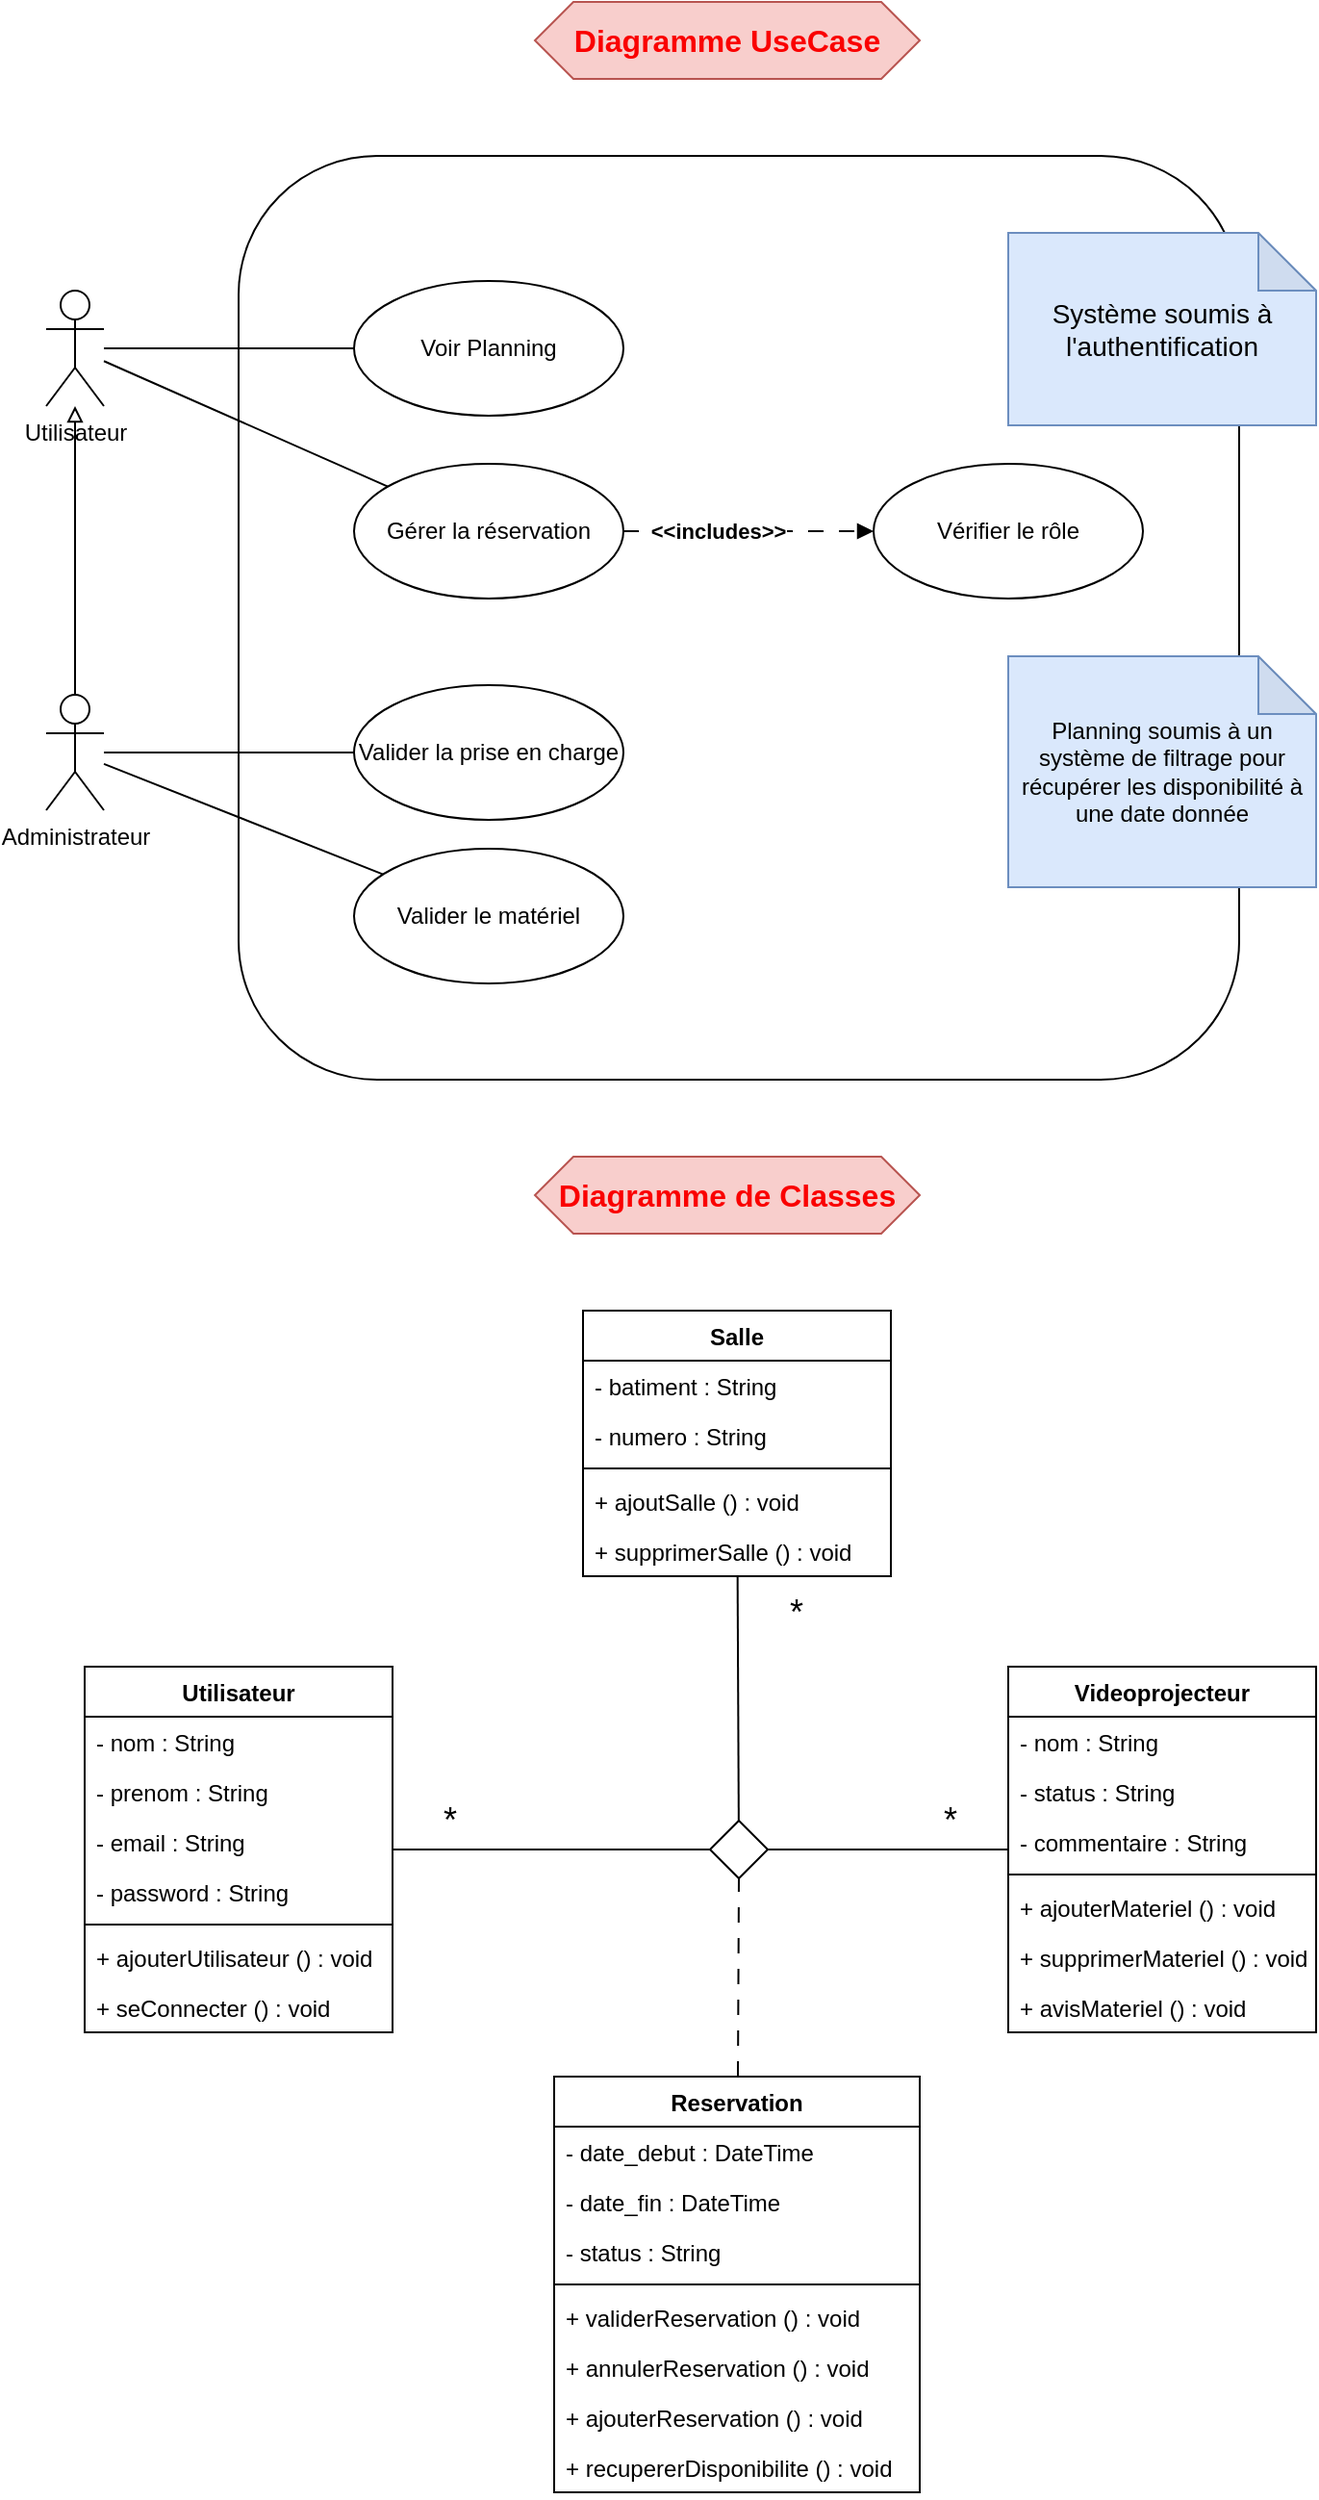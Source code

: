 <mxfile version="27.0.6">
  <diagram name="Page-1" id="pvXtCuqlx9BJ-Klr0lnQ">
    <mxGraphModel dx="898" dy="750" grid="1" gridSize="10" guides="1" tooltips="1" connect="1" arrows="1" fold="1" page="1" pageScale="1" pageWidth="827" pageHeight="1169" math="0" shadow="0">
      <root>
        <mxCell id="0" />
        <mxCell id="1" parent="0" />
        <mxCell id="KPPIBU8r4VzU2irEwszz-1" value="" style="rounded=1;whiteSpace=wrap;html=1;" vertex="1" parent="1">
          <mxGeometry x="160" y="120" width="520" height="480" as="geometry" />
        </mxCell>
        <mxCell id="KPPIBU8r4VzU2irEwszz-2" value="&lt;font style=&quot;font-size: 16px; color: light-dark(rgb(250, 0, 0), rgb(237, 237, 237));&quot;&gt;&lt;b&gt;Diagramme UseCase&lt;/b&gt;&lt;/font&gt;" style="shape=hexagon;perimeter=hexagonPerimeter2;whiteSpace=wrap;html=1;fixedSize=1;fillColor=#f8cecc;strokeColor=#b85450;" vertex="1" parent="1">
          <mxGeometry x="314" y="40" width="200" height="40" as="geometry" />
        </mxCell>
        <mxCell id="KPPIBU8r4VzU2irEwszz-11" style="rounded=0;orthogonalLoop=1;jettySize=auto;html=1;endArrow=none;startFill=0;" edge="1" parent="1" source="KPPIBU8r4VzU2irEwszz-3" target="KPPIBU8r4VzU2irEwszz-5">
          <mxGeometry relative="1" as="geometry" />
        </mxCell>
        <mxCell id="KPPIBU8r4VzU2irEwszz-12" style="rounded=0;orthogonalLoop=1;jettySize=auto;html=1;endArrow=none;startFill=0;" edge="1" parent="1" source="KPPIBU8r4VzU2irEwszz-3" target="KPPIBU8r4VzU2irEwszz-8">
          <mxGeometry relative="1" as="geometry" />
        </mxCell>
        <mxCell id="KPPIBU8r4VzU2irEwszz-3" value="Utilisateur" style="shape=umlActor;verticalLabelPosition=bottom;verticalAlign=top;html=1;outlineConnect=0;" vertex="1" parent="1">
          <mxGeometry x="60" y="190" width="30" height="60" as="geometry" />
        </mxCell>
        <mxCell id="KPPIBU8r4VzU2irEwszz-10" style="edgeStyle=orthogonalEdgeStyle;rounded=0;orthogonalLoop=1;jettySize=auto;html=1;endArrow=block;endFill=0;" edge="1" parent="1" source="KPPIBU8r4VzU2irEwszz-4" target="KPPIBU8r4VzU2irEwszz-3">
          <mxGeometry relative="1" as="geometry" />
        </mxCell>
        <mxCell id="KPPIBU8r4VzU2irEwszz-16" style="edgeStyle=orthogonalEdgeStyle;rounded=0;orthogonalLoop=1;jettySize=auto;html=1;endArrow=none;startFill=0;" edge="1" parent="1" source="KPPIBU8r4VzU2irEwszz-4" target="KPPIBU8r4VzU2irEwszz-9">
          <mxGeometry relative="1" as="geometry" />
        </mxCell>
        <mxCell id="KPPIBU8r4VzU2irEwszz-18" style="rounded=0;orthogonalLoop=1;jettySize=auto;html=1;endArrow=none;startFill=0;" edge="1" parent="1" source="KPPIBU8r4VzU2irEwszz-4" target="KPPIBU8r4VzU2irEwszz-17">
          <mxGeometry relative="1" as="geometry" />
        </mxCell>
        <mxCell id="KPPIBU8r4VzU2irEwszz-4" value="Administrateur" style="shape=umlActor;verticalLabelPosition=bottom;verticalAlign=top;html=1;outlineConnect=0;" vertex="1" parent="1">
          <mxGeometry x="60" y="400" width="30" height="60" as="geometry" />
        </mxCell>
        <mxCell id="KPPIBU8r4VzU2irEwszz-5" value="Voir Planning" style="ellipse;whiteSpace=wrap;html=1;" vertex="1" parent="1">
          <mxGeometry x="220" y="185" width="140" height="70" as="geometry" />
        </mxCell>
        <mxCell id="KPPIBU8r4VzU2irEwszz-7" value="&lt;font style=&quot;font-size: 14px;&quot;&gt;Système soumis à l&#39;authentification&lt;/font&gt;" style="shape=note;whiteSpace=wrap;html=1;backgroundOutline=1;darkOpacity=0.05;fillColor=#dae8fc;strokeColor=#6c8ebf;" vertex="1" parent="1">
          <mxGeometry x="560" y="160" width="160" height="100" as="geometry" />
        </mxCell>
        <mxCell id="KPPIBU8r4VzU2irEwszz-14" style="edgeStyle=orthogonalEdgeStyle;rounded=0;orthogonalLoop=1;jettySize=auto;html=1;endArrow=block;endFill=1;dashed=1;dashPattern=8 8;" edge="1" parent="1" source="KPPIBU8r4VzU2irEwszz-8" target="KPPIBU8r4VzU2irEwszz-13">
          <mxGeometry relative="1" as="geometry" />
        </mxCell>
        <mxCell id="KPPIBU8r4VzU2irEwszz-15" value="&lt;b&gt;&amp;lt;&amp;lt;includes&amp;gt;&amp;gt;&lt;/b&gt;" style="edgeLabel;html=1;align=center;verticalAlign=middle;resizable=0;points=[];" vertex="1" connectable="0" parent="KPPIBU8r4VzU2irEwszz-14">
          <mxGeometry x="-0.246" relative="1" as="geometry">
            <mxPoint as="offset" />
          </mxGeometry>
        </mxCell>
        <mxCell id="KPPIBU8r4VzU2irEwszz-8" value="Gérer la réservation" style="ellipse;whiteSpace=wrap;html=1;" vertex="1" parent="1">
          <mxGeometry x="220" y="280" width="140" height="70" as="geometry" />
        </mxCell>
        <mxCell id="KPPIBU8r4VzU2irEwszz-9" value="Valider la prise en charge" style="ellipse;whiteSpace=wrap;html=1;" vertex="1" parent="1">
          <mxGeometry x="220" y="395" width="140" height="70" as="geometry" />
        </mxCell>
        <mxCell id="KPPIBU8r4VzU2irEwszz-13" value="Vérifier le rôle" style="ellipse;whiteSpace=wrap;html=1;" vertex="1" parent="1">
          <mxGeometry x="490" y="280" width="140" height="70" as="geometry" />
        </mxCell>
        <mxCell id="KPPIBU8r4VzU2irEwszz-17" value="Valider le matériel" style="ellipse;whiteSpace=wrap;html=1;" vertex="1" parent="1">
          <mxGeometry x="220" y="480" width="140" height="70" as="geometry" />
        </mxCell>
        <mxCell id="KPPIBU8r4VzU2irEwszz-19" value="Planning soumis à un système de filtrage pour récupérer les disponibilité à une date donnée" style="shape=note;whiteSpace=wrap;html=1;backgroundOutline=1;darkOpacity=0.05;fillColor=#dae8fc;strokeColor=#6c8ebf;" vertex="1" parent="1">
          <mxGeometry x="560" y="380" width="160" height="120" as="geometry" />
        </mxCell>
        <mxCell id="KPPIBU8r4VzU2irEwszz-20" value="&lt;font style=&quot;font-size: 16px; color: light-dark(rgb(250, 0, 0), rgb(237, 237, 237));&quot;&gt;&lt;b&gt;Diagramme de Classes&lt;/b&gt;&lt;/font&gt;" style="shape=hexagon;perimeter=hexagonPerimeter2;whiteSpace=wrap;html=1;fixedSize=1;fillColor=#f8cecc;strokeColor=#b85450;" vertex="1" parent="1">
          <mxGeometry x="314" y="640" width="200" height="40" as="geometry" />
        </mxCell>
        <mxCell id="KPPIBU8r4VzU2irEwszz-36" value="Utilisateur" style="swimlane;fontStyle=1;align=center;verticalAlign=top;childLayout=stackLayout;horizontal=1;startSize=26;horizontalStack=0;resizeParent=1;resizeParentMax=0;resizeLast=0;collapsible=1;marginBottom=0;whiteSpace=wrap;html=1;" vertex="1" parent="1">
          <mxGeometry x="80" y="905" width="160" height="190" as="geometry" />
        </mxCell>
        <mxCell id="KPPIBU8r4VzU2irEwszz-37" value="- nom : String" style="text;strokeColor=none;fillColor=none;align=left;verticalAlign=top;spacingLeft=4;spacingRight=4;overflow=hidden;rotatable=0;points=[[0,0.5],[1,0.5]];portConstraint=eastwest;whiteSpace=wrap;html=1;" vertex="1" parent="KPPIBU8r4VzU2irEwszz-36">
          <mxGeometry y="26" width="160" height="26" as="geometry" />
        </mxCell>
        <mxCell id="KPPIBU8r4VzU2irEwszz-40" value="- prenom : String" style="text;strokeColor=none;fillColor=none;align=left;verticalAlign=top;spacingLeft=4;spacingRight=4;overflow=hidden;rotatable=0;points=[[0,0.5],[1,0.5]];portConstraint=eastwest;whiteSpace=wrap;html=1;" vertex="1" parent="KPPIBU8r4VzU2irEwszz-36">
          <mxGeometry y="52" width="160" height="26" as="geometry" />
        </mxCell>
        <mxCell id="KPPIBU8r4VzU2irEwszz-41" value="- email : String" style="text;strokeColor=none;fillColor=none;align=left;verticalAlign=top;spacingLeft=4;spacingRight=4;overflow=hidden;rotatable=0;points=[[0,0.5],[1,0.5]];portConstraint=eastwest;whiteSpace=wrap;html=1;" vertex="1" parent="KPPIBU8r4VzU2irEwszz-36">
          <mxGeometry y="78" width="160" height="26" as="geometry" />
        </mxCell>
        <mxCell id="KPPIBU8r4VzU2irEwszz-42" value="- password : String" style="text;strokeColor=none;fillColor=none;align=left;verticalAlign=top;spacingLeft=4;spacingRight=4;overflow=hidden;rotatable=0;points=[[0,0.5],[1,0.5]];portConstraint=eastwest;whiteSpace=wrap;html=1;" vertex="1" parent="KPPIBU8r4VzU2irEwszz-36">
          <mxGeometry y="104" width="160" height="26" as="geometry" />
        </mxCell>
        <mxCell id="KPPIBU8r4VzU2irEwszz-38" value="" style="line;strokeWidth=1;fillColor=none;align=left;verticalAlign=middle;spacingTop=-1;spacingLeft=3;spacingRight=3;rotatable=0;labelPosition=right;points=[];portConstraint=eastwest;strokeColor=inherit;" vertex="1" parent="KPPIBU8r4VzU2irEwszz-36">
          <mxGeometry y="130" width="160" height="8" as="geometry" />
        </mxCell>
        <mxCell id="KPPIBU8r4VzU2irEwszz-39" value="+ ajouterUtilisateur () : void" style="text;strokeColor=none;fillColor=none;align=left;verticalAlign=top;spacingLeft=4;spacingRight=4;overflow=hidden;rotatable=0;points=[[0,0.5],[1,0.5]];portConstraint=eastwest;whiteSpace=wrap;html=1;" vertex="1" parent="KPPIBU8r4VzU2irEwszz-36">
          <mxGeometry y="138" width="160" height="26" as="geometry" />
        </mxCell>
        <mxCell id="KPPIBU8r4VzU2irEwszz-77" value="+ seConnecter () : void" style="text;strokeColor=none;fillColor=none;align=left;verticalAlign=top;spacingLeft=4;spacingRight=4;overflow=hidden;rotatable=0;points=[[0,0.5],[1,0.5]];portConstraint=eastwest;whiteSpace=wrap;html=1;" vertex="1" parent="KPPIBU8r4VzU2irEwszz-36">
          <mxGeometry y="164" width="160" height="26" as="geometry" />
        </mxCell>
        <mxCell id="KPPIBU8r4VzU2irEwszz-66" style="rounded=0;orthogonalLoop=1;jettySize=auto;html=1;endArrow=none;startFill=0;dashed=1;dashPattern=8 8;entryX=0.5;entryY=1;entryDx=0;entryDy=0;" edge="1" parent="1" source="KPPIBU8r4VzU2irEwszz-43" target="KPPIBU8r4VzU2irEwszz-70">
          <mxGeometry relative="1" as="geometry">
            <mxPoint x="420" y="1030" as="targetPoint" />
          </mxGeometry>
        </mxCell>
        <mxCell id="KPPIBU8r4VzU2irEwszz-43" value="Reservation" style="swimlane;fontStyle=1;align=center;verticalAlign=top;childLayout=stackLayout;horizontal=1;startSize=26;horizontalStack=0;resizeParent=1;resizeParentMax=0;resizeLast=0;collapsible=1;marginBottom=0;whiteSpace=wrap;html=1;" vertex="1" parent="1">
          <mxGeometry x="324" y="1118" width="190" height="216" as="geometry" />
        </mxCell>
        <mxCell id="KPPIBU8r4VzU2irEwszz-44" value="- date_debut : DateTime" style="text;strokeColor=none;fillColor=none;align=left;verticalAlign=top;spacingLeft=4;spacingRight=4;overflow=hidden;rotatable=0;points=[[0,0.5],[1,0.5]];portConstraint=eastwest;whiteSpace=wrap;html=1;" vertex="1" parent="KPPIBU8r4VzU2irEwszz-43">
          <mxGeometry y="26" width="190" height="26" as="geometry" />
        </mxCell>
        <mxCell id="KPPIBU8r4VzU2irEwszz-47" value="- date_fin : DateTime" style="text;strokeColor=none;fillColor=none;align=left;verticalAlign=top;spacingLeft=4;spacingRight=4;overflow=hidden;rotatable=0;points=[[0,0.5],[1,0.5]];portConstraint=eastwest;whiteSpace=wrap;html=1;" vertex="1" parent="KPPIBU8r4VzU2irEwszz-43">
          <mxGeometry y="52" width="190" height="26" as="geometry" />
        </mxCell>
        <mxCell id="KPPIBU8r4VzU2irEwszz-59" value="- status : String" style="text;strokeColor=none;fillColor=none;align=left;verticalAlign=top;spacingLeft=4;spacingRight=4;overflow=hidden;rotatable=0;points=[[0,0.5],[1,0.5]];portConstraint=eastwest;whiteSpace=wrap;html=1;" vertex="1" parent="KPPIBU8r4VzU2irEwszz-43">
          <mxGeometry y="78" width="190" height="26" as="geometry" />
        </mxCell>
        <mxCell id="KPPIBU8r4VzU2irEwszz-45" value="" style="line;strokeWidth=1;fillColor=none;align=left;verticalAlign=middle;spacingTop=-1;spacingLeft=3;spacingRight=3;rotatable=0;labelPosition=right;points=[];portConstraint=eastwest;strokeColor=inherit;" vertex="1" parent="KPPIBU8r4VzU2irEwszz-43">
          <mxGeometry y="104" width="190" height="8" as="geometry" />
        </mxCell>
        <mxCell id="KPPIBU8r4VzU2irEwszz-46" value="+ validerReservation () : void" style="text;strokeColor=none;fillColor=none;align=left;verticalAlign=top;spacingLeft=4;spacingRight=4;overflow=hidden;rotatable=0;points=[[0,0.5],[1,0.5]];portConstraint=eastwest;whiteSpace=wrap;html=1;" vertex="1" parent="KPPIBU8r4VzU2irEwszz-43">
          <mxGeometry y="112" width="190" height="26" as="geometry" />
        </mxCell>
        <mxCell id="KPPIBU8r4VzU2irEwszz-62" value="+ annulerReservation () : void" style="text;strokeColor=none;fillColor=none;align=left;verticalAlign=top;spacingLeft=4;spacingRight=4;overflow=hidden;rotatable=0;points=[[0,0.5],[1,0.5]];portConstraint=eastwest;whiteSpace=wrap;html=1;" vertex="1" parent="KPPIBU8r4VzU2irEwszz-43">
          <mxGeometry y="138" width="190" height="26" as="geometry" />
        </mxCell>
        <mxCell id="KPPIBU8r4VzU2irEwszz-63" value="+ ajouterReservation () : void" style="text;strokeColor=none;fillColor=none;align=left;verticalAlign=top;spacingLeft=4;spacingRight=4;overflow=hidden;rotatable=0;points=[[0,0.5],[1,0.5]];portConstraint=eastwest;whiteSpace=wrap;html=1;" vertex="1" parent="KPPIBU8r4VzU2irEwszz-43">
          <mxGeometry y="164" width="190" height="26" as="geometry" />
        </mxCell>
        <mxCell id="KPPIBU8r4VzU2irEwszz-64" value="+ recupererDisponibilite () : void&amp;nbsp;" style="text;strokeColor=none;fillColor=none;align=left;verticalAlign=top;spacingLeft=4;spacingRight=4;overflow=hidden;rotatable=0;points=[[0,0.5],[1,0.5]];portConstraint=eastwest;whiteSpace=wrap;html=1;" vertex="1" parent="KPPIBU8r4VzU2irEwszz-43">
          <mxGeometry y="190" width="190" height="26" as="geometry" />
        </mxCell>
        <mxCell id="KPPIBU8r4VzU2irEwszz-48" value="Videoprojecteur" style="swimlane;fontStyle=1;align=center;verticalAlign=top;childLayout=stackLayout;horizontal=1;startSize=26;horizontalStack=0;resizeParent=1;resizeParentMax=0;resizeLast=0;collapsible=1;marginBottom=0;whiteSpace=wrap;html=1;" vertex="1" parent="1">
          <mxGeometry x="560" y="905" width="160" height="190" as="geometry" />
        </mxCell>
        <mxCell id="KPPIBU8r4VzU2irEwszz-49" value="- nom : String" style="text;strokeColor=none;fillColor=none;align=left;verticalAlign=top;spacingLeft=4;spacingRight=4;overflow=hidden;rotatable=0;points=[[0,0.5],[1,0.5]];portConstraint=eastwest;whiteSpace=wrap;html=1;" vertex="1" parent="KPPIBU8r4VzU2irEwszz-48">
          <mxGeometry y="26" width="160" height="26" as="geometry" />
        </mxCell>
        <mxCell id="KPPIBU8r4VzU2irEwszz-60" value="- status : String" style="text;strokeColor=none;fillColor=none;align=left;verticalAlign=top;spacingLeft=4;spacingRight=4;overflow=hidden;rotatable=0;points=[[0,0.5],[1,0.5]];portConstraint=eastwest;whiteSpace=wrap;html=1;" vertex="1" parent="KPPIBU8r4VzU2irEwszz-48">
          <mxGeometry y="52" width="160" height="26" as="geometry" />
        </mxCell>
        <mxCell id="KPPIBU8r4VzU2irEwszz-61" value="- commentaire : String" style="text;strokeColor=none;fillColor=none;align=left;verticalAlign=top;spacingLeft=4;spacingRight=4;overflow=hidden;rotatable=0;points=[[0,0.5],[1,0.5]];portConstraint=eastwest;whiteSpace=wrap;html=1;" vertex="1" parent="KPPIBU8r4VzU2irEwszz-48">
          <mxGeometry y="78" width="160" height="26" as="geometry" />
        </mxCell>
        <mxCell id="KPPIBU8r4VzU2irEwszz-50" value="" style="line;strokeWidth=1;fillColor=none;align=left;verticalAlign=middle;spacingTop=-1;spacingLeft=3;spacingRight=3;rotatable=0;labelPosition=right;points=[];portConstraint=eastwest;strokeColor=inherit;" vertex="1" parent="KPPIBU8r4VzU2irEwszz-48">
          <mxGeometry y="104" width="160" height="8" as="geometry" />
        </mxCell>
        <mxCell id="KPPIBU8r4VzU2irEwszz-78" value="+ ajouterMateriel () : void" style="text;strokeColor=none;fillColor=none;align=left;verticalAlign=top;spacingLeft=4;spacingRight=4;overflow=hidden;rotatable=0;points=[[0,0.5],[1,0.5]];portConstraint=eastwest;whiteSpace=wrap;html=1;" vertex="1" parent="KPPIBU8r4VzU2irEwszz-48">
          <mxGeometry y="112" width="160" height="26" as="geometry" />
        </mxCell>
        <mxCell id="KPPIBU8r4VzU2irEwszz-79" value="+ supprimerMateriel () : void" style="text;strokeColor=none;fillColor=none;align=left;verticalAlign=top;spacingLeft=4;spacingRight=4;overflow=hidden;rotatable=0;points=[[0,0.5],[1,0.5]];portConstraint=eastwest;whiteSpace=wrap;html=1;" vertex="1" parent="KPPIBU8r4VzU2irEwszz-48">
          <mxGeometry y="138" width="160" height="26" as="geometry" />
        </mxCell>
        <mxCell id="KPPIBU8r4VzU2irEwszz-51" value="+ avisMateriel () : void" style="text;strokeColor=none;fillColor=none;align=left;verticalAlign=top;spacingLeft=4;spacingRight=4;overflow=hidden;rotatable=0;points=[[0,0.5],[1,0.5]];portConstraint=eastwest;whiteSpace=wrap;html=1;" vertex="1" parent="KPPIBU8r4VzU2irEwszz-48">
          <mxGeometry y="164" width="160" height="26" as="geometry" />
        </mxCell>
        <mxCell id="KPPIBU8r4VzU2irEwszz-52" value="Salle" style="swimlane;fontStyle=1;align=center;verticalAlign=top;childLayout=stackLayout;horizontal=1;startSize=26;horizontalStack=0;resizeParent=1;resizeParentMax=0;resizeLast=0;collapsible=1;marginBottom=0;whiteSpace=wrap;html=1;" vertex="1" parent="1">
          <mxGeometry x="339" y="720" width="160" height="138" as="geometry" />
        </mxCell>
        <mxCell id="KPPIBU8r4VzU2irEwszz-53" value="- batiment : String" style="text;strokeColor=none;fillColor=none;align=left;verticalAlign=top;spacingLeft=4;spacingRight=4;overflow=hidden;rotatable=0;points=[[0,0.5],[1,0.5]];portConstraint=eastwest;whiteSpace=wrap;html=1;" vertex="1" parent="KPPIBU8r4VzU2irEwszz-52">
          <mxGeometry y="26" width="160" height="26" as="geometry" />
        </mxCell>
        <mxCell id="KPPIBU8r4VzU2irEwszz-56" value="- numero : String" style="text;strokeColor=none;fillColor=none;align=left;verticalAlign=top;spacingLeft=4;spacingRight=4;overflow=hidden;rotatable=0;points=[[0,0.5],[1,0.5]];portConstraint=eastwest;whiteSpace=wrap;html=1;" vertex="1" parent="KPPIBU8r4VzU2irEwszz-52">
          <mxGeometry y="52" width="160" height="26" as="geometry" />
        </mxCell>
        <mxCell id="KPPIBU8r4VzU2irEwszz-54" value="" style="line;strokeWidth=1;fillColor=none;align=left;verticalAlign=middle;spacingTop=-1;spacingLeft=3;spacingRight=3;rotatable=0;labelPosition=right;points=[];portConstraint=eastwest;strokeColor=inherit;" vertex="1" parent="KPPIBU8r4VzU2irEwszz-52">
          <mxGeometry y="78" width="160" height="8" as="geometry" />
        </mxCell>
        <mxCell id="KPPIBU8r4VzU2irEwszz-55" value="+ ajoutSalle () : void" style="text;strokeColor=none;fillColor=none;align=left;verticalAlign=top;spacingLeft=4;spacingRight=4;overflow=hidden;rotatable=0;points=[[0,0.5],[1,0.5]];portConstraint=eastwest;whiteSpace=wrap;html=1;" vertex="1" parent="KPPIBU8r4VzU2irEwszz-52">
          <mxGeometry y="86" width="160" height="26" as="geometry" />
        </mxCell>
        <mxCell id="KPPIBU8r4VzU2irEwszz-80" value="+ supprimerSalle () : void" style="text;strokeColor=none;fillColor=none;align=left;verticalAlign=top;spacingLeft=4;spacingRight=4;overflow=hidden;rotatable=0;points=[[0,0.5],[1,0.5]];portConstraint=eastwest;whiteSpace=wrap;html=1;" vertex="1" parent="KPPIBU8r4VzU2irEwszz-52">
          <mxGeometry y="112" width="160" height="26" as="geometry" />
        </mxCell>
        <mxCell id="KPPIBU8r4VzU2irEwszz-71" style="rounded=0;orthogonalLoop=1;jettySize=auto;html=1;endArrow=none;startFill=0;" edge="1" parent="1" source="KPPIBU8r4VzU2irEwszz-70" target="KPPIBU8r4VzU2irEwszz-36">
          <mxGeometry relative="1" as="geometry" />
        </mxCell>
        <mxCell id="KPPIBU8r4VzU2irEwszz-72" style="rounded=0;orthogonalLoop=1;jettySize=auto;html=1;endArrow=none;startFill=0;" edge="1" parent="1" source="KPPIBU8r4VzU2irEwszz-70" target="KPPIBU8r4VzU2irEwszz-48">
          <mxGeometry relative="1" as="geometry" />
        </mxCell>
        <mxCell id="KPPIBU8r4VzU2irEwszz-73" style="rounded=0;orthogonalLoop=1;jettySize=auto;html=1;endArrow=none;startFill=0;" edge="1" parent="1" source="KPPIBU8r4VzU2irEwszz-70" target="KPPIBU8r4VzU2irEwszz-52">
          <mxGeometry relative="1" as="geometry" />
        </mxCell>
        <mxCell id="KPPIBU8r4VzU2irEwszz-70" value="" style="rhombus;whiteSpace=wrap;html=1;" vertex="1" parent="1">
          <mxGeometry x="405" y="985" width="30" height="30" as="geometry" />
        </mxCell>
        <mxCell id="KPPIBU8r4VzU2irEwszz-74" value="&lt;font style=&quot;font-size: 18px;&quot;&gt;*&lt;/font&gt;" style="text;html=1;align=center;verticalAlign=middle;whiteSpace=wrap;rounded=0;" vertex="1" parent="1">
          <mxGeometry x="240" y="970" width="60" height="30" as="geometry" />
        </mxCell>
        <mxCell id="KPPIBU8r4VzU2irEwszz-75" value="&lt;font style=&quot;font-size: 18px;&quot;&gt;*&lt;/font&gt;" style="text;html=1;align=center;verticalAlign=middle;whiteSpace=wrap;rounded=0;" vertex="1" parent="1">
          <mxGeometry x="500" y="970" width="60" height="30" as="geometry" />
        </mxCell>
        <mxCell id="KPPIBU8r4VzU2irEwszz-76" value="&lt;font style=&quot;font-size: 18px;&quot;&gt;*&lt;/font&gt;" style="text;html=1;align=center;verticalAlign=middle;whiteSpace=wrap;rounded=0;" vertex="1" parent="1">
          <mxGeometry x="420" y="862" width="60" height="30" as="geometry" />
        </mxCell>
      </root>
    </mxGraphModel>
  </diagram>
</mxfile>
